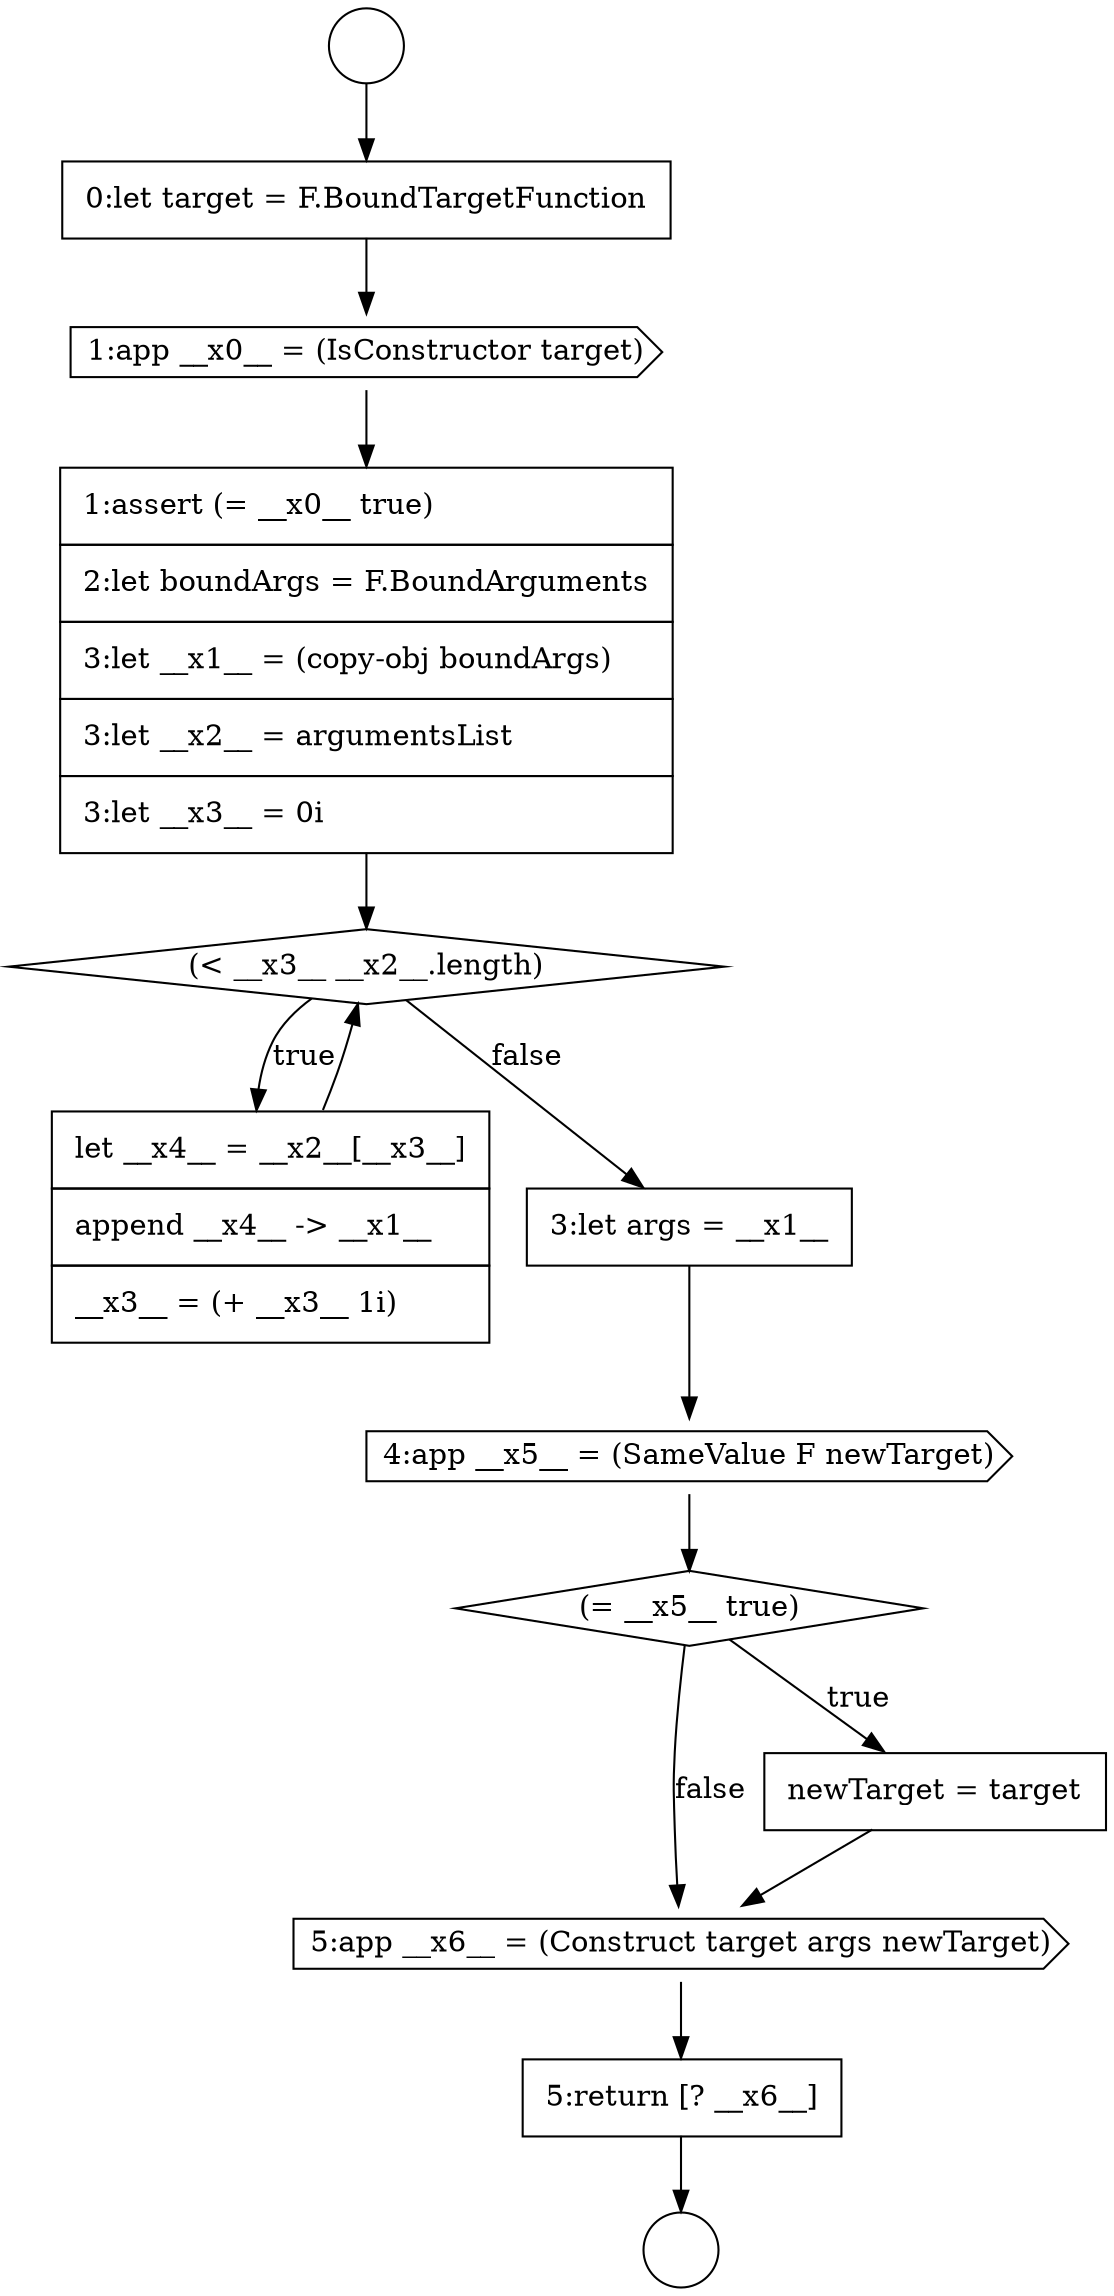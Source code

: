digraph {
  node2277 [shape=cds, label=<<font color="black">5:app __x6__ = (Construct target args newTarget)</font>> color="black" fillcolor="white" style=filled]
  node2268 [shape=none, margin=0, label=<<font color="black">
    <table border="0" cellborder="1" cellspacing="0" cellpadding="10">
      <tr><td align="left">0:let target = F.BoundTargetFunction</td></tr>
    </table>
  </font>> color="black" fillcolor="white" style=filled]
  node2272 [shape=none, margin=0, label=<<font color="black">
    <table border="0" cellborder="1" cellspacing="0" cellpadding="10">
      <tr><td align="left">let __x4__ = __x2__[__x3__]</td></tr>
      <tr><td align="left">append __x4__ -&gt; __x1__</td></tr>
      <tr><td align="left">__x3__ = (+ __x3__ 1i)</td></tr>
    </table>
  </font>> color="black" fillcolor="white" style=filled]
  node2275 [shape=diamond, label=<<font color="black">(= __x5__ true)</font>> color="black" fillcolor="white" style=filled]
  node2271 [shape=diamond, label=<<font color="black">(&lt; __x3__ __x2__.length)</font>> color="black" fillcolor="white" style=filled]
  node2276 [shape=none, margin=0, label=<<font color="black">
    <table border="0" cellborder="1" cellspacing="0" cellpadding="10">
      <tr><td align="left">newTarget = target</td></tr>
    </table>
  </font>> color="black" fillcolor="white" style=filled]
  node2266 [shape=circle label=" " color="black" fillcolor="white" style=filled]
  node2273 [shape=none, margin=0, label=<<font color="black">
    <table border="0" cellborder="1" cellspacing="0" cellpadding="10">
      <tr><td align="left">3:let args = __x1__</td></tr>
    </table>
  </font>> color="black" fillcolor="white" style=filled]
  node2270 [shape=none, margin=0, label=<<font color="black">
    <table border="0" cellborder="1" cellspacing="0" cellpadding="10">
      <tr><td align="left">1:assert (= __x0__ true)</td></tr>
      <tr><td align="left">2:let boundArgs = F.BoundArguments</td></tr>
      <tr><td align="left">3:let __x1__ = (copy-obj boundArgs)</td></tr>
      <tr><td align="left">3:let __x2__ = argumentsList</td></tr>
      <tr><td align="left">3:let __x3__ = 0i</td></tr>
    </table>
  </font>> color="black" fillcolor="white" style=filled]
  node2269 [shape=cds, label=<<font color="black">1:app __x0__ = (IsConstructor target)</font>> color="black" fillcolor="white" style=filled]
  node2274 [shape=cds, label=<<font color="black">4:app __x5__ = (SameValue F newTarget)</font>> color="black" fillcolor="white" style=filled]
  node2267 [shape=circle label=" " color="black" fillcolor="white" style=filled]
  node2278 [shape=none, margin=0, label=<<font color="black">
    <table border="0" cellborder="1" cellspacing="0" cellpadding="10">
      <tr><td align="left">5:return [? __x6__]</td></tr>
    </table>
  </font>> color="black" fillcolor="white" style=filled]
  node2271 -> node2272 [label=<<font color="black">true</font>> color="black"]
  node2271 -> node2273 [label=<<font color="black">false</font>> color="black"]
  node2269 -> node2270 [ color="black"]
  node2270 -> node2271 [ color="black"]
  node2266 -> node2268 [ color="black"]
  node2268 -> node2269 [ color="black"]
  node2272 -> node2271 [ color="black"]
  node2275 -> node2276 [label=<<font color="black">true</font>> color="black"]
  node2275 -> node2277 [label=<<font color="black">false</font>> color="black"]
  node2277 -> node2278 [ color="black"]
  node2274 -> node2275 [ color="black"]
  node2273 -> node2274 [ color="black"]
  node2276 -> node2277 [ color="black"]
  node2278 -> node2267 [ color="black"]
}
